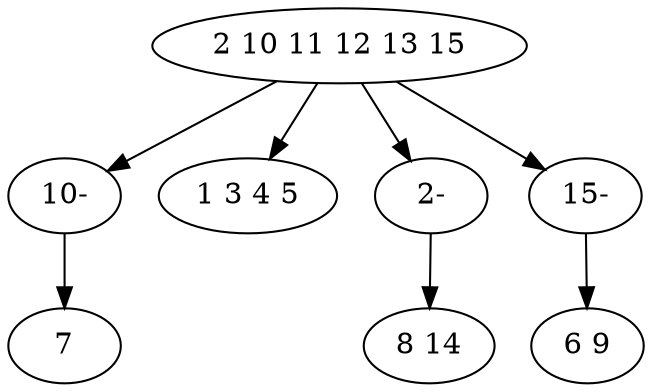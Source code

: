 digraph true_tree {
	"0" -> "7"
	"0" -> "2"
	"0" -> "5"
	"0" -> "6"
	"5" -> "3"
	"6" -> "4"
	"7" -> "1"
	"0" [label="2 10 11 12 13 15"];
	"1" [label="7"];
	"2" [label="1 3 4 5"];
	"3" [label="8 14"];
	"4" [label="6 9"];
	"5" [label="2-"];
	"6" [label="15-"];
	"7" [label="10-"];
}
